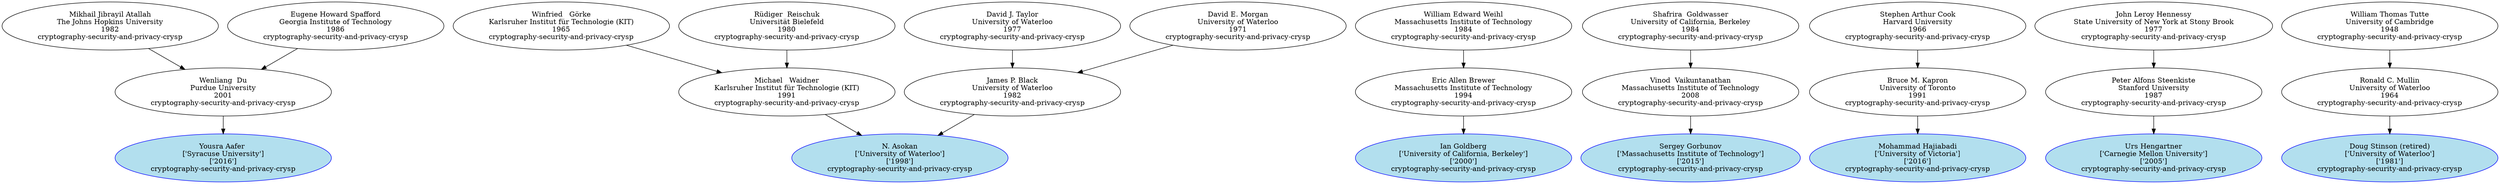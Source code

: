 digraph "Academic Genealogy for cryptography-security-and-privacy-crysp" {
	218594 [label="Yousra Aafer 
['Syracuse University']
['2016']
cryptography-security-and-privacy-crysp" color=blue fillcolor=lightblue2 style=filled]
	67046 [label="N. Asokan
['University of Waterloo']
['1998']
cryptography-security-and-privacy-crysp" color=blue fillcolor=lightblue2 style=filled]
	70144 [label="Ian Goldberg
['University of California, Berkeley']
['2000']
cryptography-security-and-privacy-crysp" color=blue fillcolor=lightblue2 style=filled]
	203875 [label="Sergey Gorbunov
['Massachusetts Institute of Technology']
['2015']
cryptography-security-and-privacy-crysp" color=blue fillcolor=lightblue2 style=filled]
	206018 [label="Mohammad Hajiabadi
['University of Victoria']
['2016']
cryptography-security-and-privacy-crysp" color=blue fillcolor=lightblue2 style=filled]
	145850 [label="Urs Hengartner
['Carnegie Mellon University']
['2005']
cryptography-security-and-privacy-crysp" color=blue fillcolor=lightblue2 style=filled]
	33044 [label="Doug Stinson (retired)
['University of Waterloo']
['1981']
cryptography-security-and-privacy-crysp" color=blue fillcolor=lightblue2 style=filled]
	81699 [label="Wenliang  Du
Purdue University
2001
cryptography-security-and-privacy-crysp"]
	120682 [label="Michael   Waidner
Karlsruher Institut für Technologie (KIT)
1991
cryptography-security-and-privacy-crysp"]
	66819 [label="James P. Black
University of Waterloo
1982
cryptography-security-and-privacy-crysp"]
	67451 [label="Eric Allen Brewer
Massachusetts Institute of Technology
1994
cryptography-security-and-privacy-crysp"]
	133526 [label="Vinod  Vaikuntanathan
Massachusetts Institute of Technology
2008
cryptography-security-and-privacy-crysp"]
	72032 [label="Bruce M. Kapron
University of Toronto
1991
cryptography-security-and-privacy-crysp"]
	50087 [label="Peter Alfons Steenkiste
Stanford University
1987
cryptography-security-and-privacy-crysp"]
	33040 [label="Ronald C. Mullin
University of Waterloo
1964
cryptography-security-and-privacy-crysp"]
	47076 [label="Mikhail Jibrayil Atallah
The Johns Hopkins University
1982
cryptography-security-and-privacy-crysp"]
	81691 [label="Eugene Howard Spafford
Georgia Institute of Technology
1986
cryptography-security-and-privacy-crysp"]
	120676 [label="Winfried   Görke
Karlsruher Institut für Technologie (KIT)
1965
cryptography-security-and-privacy-crysp"]
	58017 [label="Rüdiger  Reischuk
Universität Bielefeld
1980
cryptography-security-and-privacy-crysp"]
	66870 [label="David J. Taylor
University of Waterloo
1977
cryptography-security-and-privacy-crysp"]
	66871 [label="David E. Morgan
University of Waterloo
1971
cryptography-security-and-privacy-crysp"]
	67447 [label="William Edward Weihl
Massachusetts Institute of Technology
1984
cryptography-security-and-privacy-crysp"]
	35879 [label="Shafrira  Goldwasser
University of California, Berkeley
1984
cryptography-security-and-privacy-crysp"]
	14011 [label="Stephen Arthur Cook
Harvard University
1966
cryptography-security-and-privacy-crysp"]
	40909 [label="John Leroy Hennessy
State University of New York at Stony Brook
1977
cryptography-security-and-privacy-crysp"]
	15096 [label="William Thomas Tutte
University of Cambridge
1948
cryptography-security-and-privacy-crysp"]
	81699 -> 218594
	120682 -> 67046
	66819 -> 67046
	67451 -> 70144
	133526 -> 203875
	72032 -> 206018
	50087 -> 145850
	33040 -> 33044
	47076 -> 81699
	81691 -> 81699
	120676 -> 120682
	58017 -> 120682
	66870 -> 66819
	66871 -> 66819
	67447 -> 67451
	35879 -> 133526
	14011 -> 72032
	40909 -> 50087
	15096 -> 33040
}
